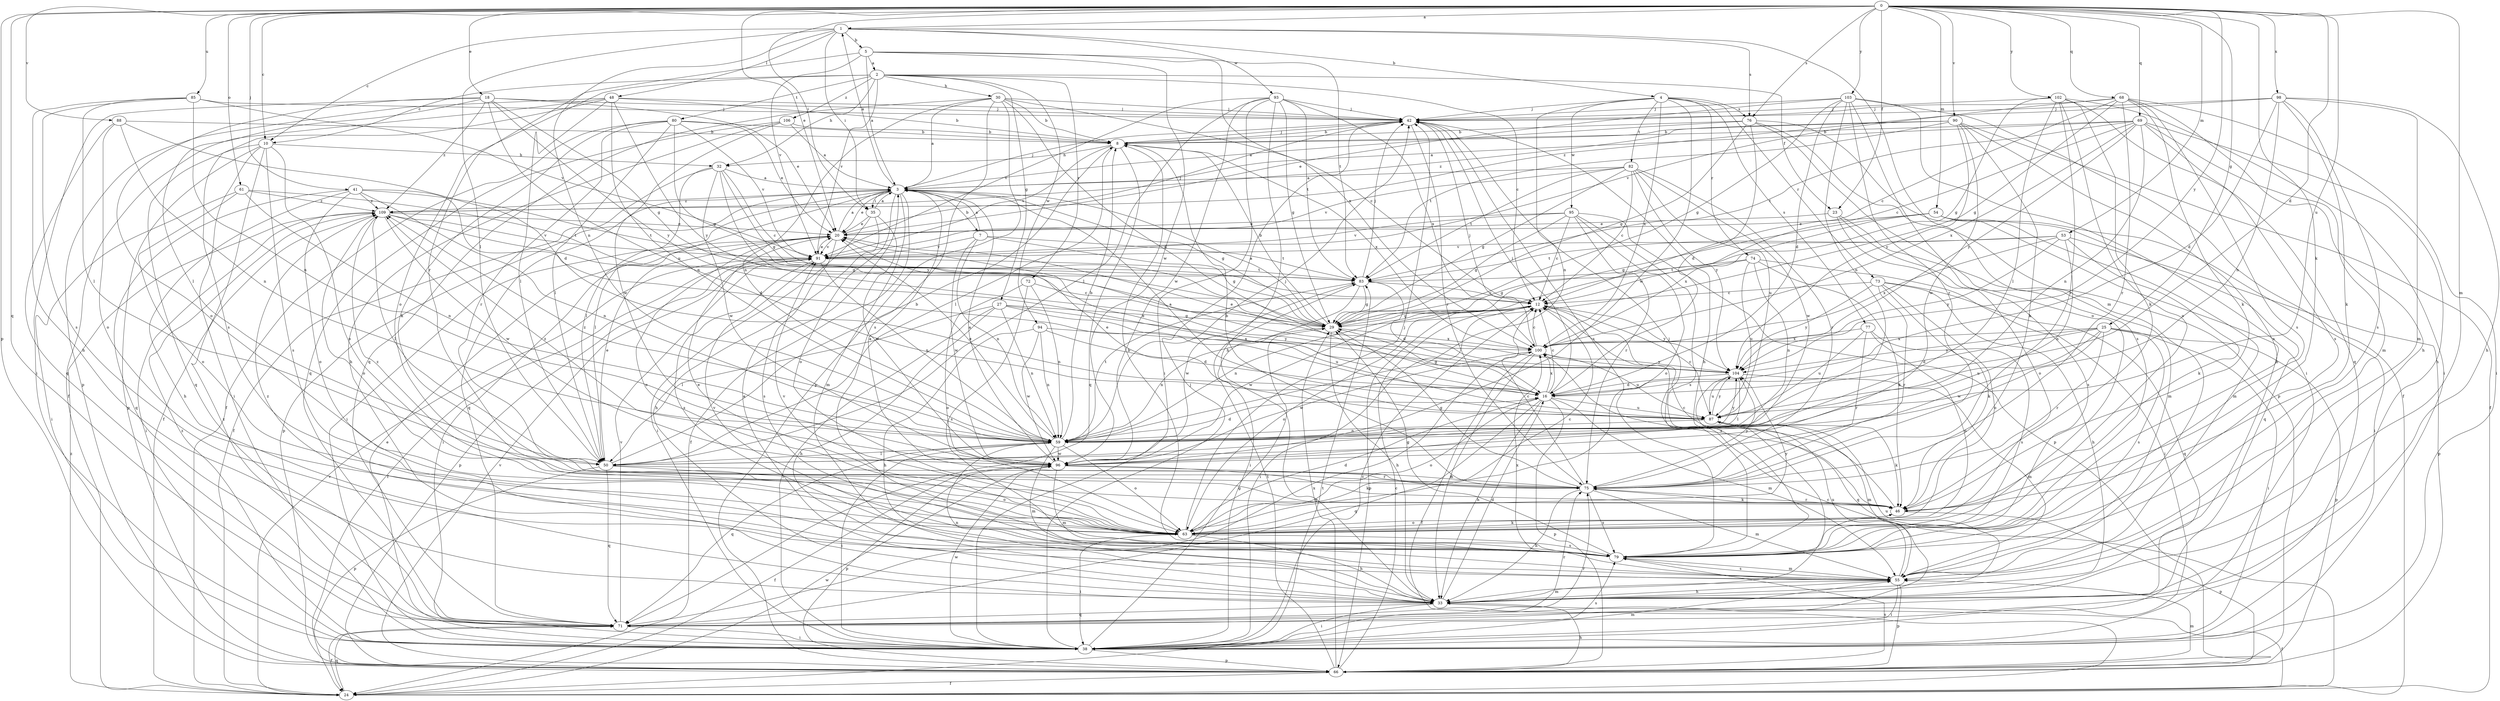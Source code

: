 strict digraph  {
0;
1;
2;
3;
4;
5;
7;
8;
10;
12;
16;
18;
20;
23;
24;
25;
27;
29;
30;
32;
33;
35;
38;
41;
42;
46;
48;
50;
53;
54;
55;
59;
61;
63;
66;
68;
69;
71;
72;
73;
74;
75;
76;
77;
79;
80;
82;
83;
85;
87;
88;
90;
91;
93;
94;
95;
96;
98;
100;
102;
103;
104;
106;
109;
0 -> 1  [label=a];
0 -> 10  [label=c];
0 -> 16  [label=d];
0 -> 18  [label=e];
0 -> 20  [label=e];
0 -> 23  [label=f];
0 -> 25  [label=g];
0 -> 35  [label=i];
0 -> 41  [label=j];
0 -> 46  [label=k];
0 -> 53  [label=m];
0 -> 54  [label=m];
0 -> 55  [label=m];
0 -> 61  [label=o];
0 -> 66  [label=p];
0 -> 68  [label=q];
0 -> 69  [label=q];
0 -> 71  [label=q];
0 -> 76  [label=s];
0 -> 85  [label=u];
0 -> 87  [label=u];
0 -> 88  [label=v];
0 -> 90  [label=v];
0 -> 98  [label=x];
0 -> 102  [label=y];
0 -> 103  [label=y];
0 -> 104  [label=y];
1 -> 4  [label=b];
1 -> 5  [label=b];
1 -> 10  [label=c];
1 -> 35  [label=i];
1 -> 48  [label=l];
1 -> 50  [label=l];
1 -> 55  [label=m];
1 -> 59  [label=n];
1 -> 76  [label=s];
1 -> 93  [label=w];
2 -> 10  [label=c];
2 -> 12  [label=c];
2 -> 23  [label=f];
2 -> 27  [label=g];
2 -> 30  [label=h];
2 -> 32  [label=h];
2 -> 63  [label=o];
2 -> 72  [label=r];
2 -> 80  [label=t];
2 -> 91  [label=v];
2 -> 94  [label=w];
2 -> 106  [label=z];
3 -> 1  [label=a];
3 -> 7  [label=b];
3 -> 20  [label=e];
3 -> 24  [label=f];
3 -> 29  [label=g];
3 -> 35  [label=i];
3 -> 38  [label=i];
3 -> 42  [label=j];
3 -> 50  [label=l];
3 -> 55  [label=m];
3 -> 63  [label=o];
3 -> 66  [label=p];
3 -> 71  [label=q];
3 -> 109  [label=z];
4 -> 42  [label=j];
4 -> 59  [label=n];
4 -> 73  [label=r];
4 -> 74  [label=r];
4 -> 76  [label=s];
4 -> 77  [label=s];
4 -> 82  [label=t];
4 -> 95  [label=w];
4 -> 96  [label=w];
4 -> 100  [label=x];
5 -> 2  [label=a];
5 -> 3  [label=a];
5 -> 75  [label=r];
5 -> 83  [label=t];
5 -> 91  [label=v];
5 -> 96  [label=w];
5 -> 100  [label=x];
7 -> 3  [label=a];
7 -> 29  [label=g];
7 -> 59  [label=n];
7 -> 83  [label=t];
7 -> 91  [label=v];
7 -> 96  [label=w];
8 -> 32  [label=h];
8 -> 42  [label=j];
8 -> 50  [label=l];
8 -> 71  [label=q];
8 -> 91  [label=v];
8 -> 100  [label=x];
10 -> 24  [label=f];
10 -> 32  [label=h];
10 -> 38  [label=i];
10 -> 63  [label=o];
10 -> 66  [label=p];
10 -> 71  [label=q];
10 -> 79  [label=s];
12 -> 29  [label=g];
12 -> 38  [label=i];
12 -> 59  [label=n];
12 -> 63  [label=o];
12 -> 66  [label=p];
12 -> 96  [label=w];
12 -> 104  [label=y];
16 -> 12  [label=c];
16 -> 20  [label=e];
16 -> 29  [label=g];
16 -> 33  [label=h];
16 -> 42  [label=j];
16 -> 55  [label=m];
16 -> 63  [label=o];
16 -> 66  [label=p];
16 -> 71  [label=q];
16 -> 87  [label=u];
16 -> 100  [label=x];
18 -> 20  [label=e];
18 -> 29  [label=g];
18 -> 38  [label=i];
18 -> 42  [label=j];
18 -> 50  [label=l];
18 -> 63  [label=o];
18 -> 87  [label=u];
18 -> 104  [label=y];
18 -> 109  [label=z];
20 -> 3  [label=a];
20 -> 38  [label=i];
20 -> 42  [label=j];
20 -> 63  [label=o];
20 -> 79  [label=s];
20 -> 91  [label=v];
23 -> 20  [label=e];
23 -> 55  [label=m];
23 -> 63  [label=o];
23 -> 79  [label=s];
24 -> 12  [label=c];
24 -> 71  [label=q];
24 -> 83  [label=t];
24 -> 91  [label=v];
24 -> 96  [label=w];
24 -> 109  [label=z];
25 -> 16  [label=d];
25 -> 38  [label=i];
25 -> 66  [label=p];
25 -> 75  [label=r];
25 -> 79  [label=s];
25 -> 87  [label=u];
25 -> 96  [label=w];
25 -> 100  [label=x];
25 -> 104  [label=y];
27 -> 29  [label=g];
27 -> 33  [label=h];
27 -> 38  [label=i];
27 -> 50  [label=l];
27 -> 59  [label=n];
27 -> 87  [label=u];
27 -> 104  [label=y];
29 -> 3  [label=a];
29 -> 8  [label=b];
29 -> 33  [label=h];
29 -> 59  [label=n];
29 -> 100  [label=x];
30 -> 3  [label=a];
30 -> 8  [label=b];
30 -> 12  [label=c];
30 -> 16  [label=d];
30 -> 42  [label=j];
30 -> 59  [label=n];
30 -> 66  [label=p];
30 -> 71  [label=q];
30 -> 79  [label=s];
32 -> 3  [label=a];
32 -> 12  [label=c];
32 -> 24  [label=f];
32 -> 29  [label=g];
32 -> 50  [label=l];
32 -> 96  [label=w];
32 -> 104  [label=y];
33 -> 3  [label=a];
33 -> 16  [label=d];
33 -> 24  [label=f];
33 -> 38  [label=i];
33 -> 55  [label=m];
33 -> 59  [label=n];
33 -> 71  [label=q];
33 -> 87  [label=u];
35 -> 3  [label=a];
35 -> 20  [label=e];
35 -> 33  [label=h];
35 -> 38  [label=i];
35 -> 96  [label=w];
38 -> 12  [label=c];
38 -> 20  [label=e];
38 -> 29  [label=g];
38 -> 42  [label=j];
38 -> 55  [label=m];
38 -> 66  [label=p];
38 -> 75  [label=r];
38 -> 79  [label=s];
38 -> 96  [label=w];
38 -> 109  [label=z];
41 -> 16  [label=d];
41 -> 33  [label=h];
41 -> 59  [label=n];
41 -> 63  [label=o];
41 -> 71  [label=q];
41 -> 83  [label=t];
41 -> 109  [label=z];
42 -> 8  [label=b];
42 -> 33  [label=h];
42 -> 75  [label=r];
42 -> 79  [label=s];
46 -> 12  [label=c];
46 -> 63  [label=o];
46 -> 66  [label=p];
46 -> 75  [label=r];
46 -> 100  [label=x];
46 -> 109  [label=z];
48 -> 8  [label=b];
48 -> 24  [label=f];
48 -> 42  [label=j];
48 -> 50  [label=l];
48 -> 59  [label=n];
48 -> 66  [label=p];
48 -> 79  [label=s];
48 -> 104  [label=y];
50 -> 8  [label=b];
50 -> 20  [label=e];
50 -> 63  [label=o];
50 -> 66  [label=p];
50 -> 71  [label=q];
50 -> 75  [label=r];
53 -> 46  [label=k];
53 -> 59  [label=n];
53 -> 66  [label=p];
53 -> 83  [label=t];
53 -> 91  [label=v];
53 -> 100  [label=x];
53 -> 104  [label=y];
54 -> 20  [label=e];
54 -> 29  [label=g];
54 -> 38  [label=i];
54 -> 55  [label=m];
54 -> 71  [label=q];
54 -> 100  [label=x];
55 -> 33  [label=h];
55 -> 38  [label=i];
55 -> 66  [label=p];
55 -> 79  [label=s];
55 -> 87  [label=u];
55 -> 100  [label=x];
55 -> 109  [label=z];
59 -> 8  [label=b];
59 -> 16  [label=d];
59 -> 20  [label=e];
59 -> 38  [label=i];
59 -> 42  [label=j];
59 -> 50  [label=l];
59 -> 55  [label=m];
59 -> 63  [label=o];
59 -> 71  [label=q];
59 -> 83  [label=t];
59 -> 96  [label=w];
59 -> 104  [label=y];
59 -> 109  [label=z];
61 -> 38  [label=i];
61 -> 59  [label=n];
61 -> 63  [label=o];
61 -> 83  [label=t];
61 -> 109  [label=z];
63 -> 12  [label=c];
63 -> 16  [label=d];
63 -> 20  [label=e];
63 -> 33  [label=h];
63 -> 38  [label=i];
63 -> 42  [label=j];
63 -> 46  [label=k];
63 -> 79  [label=s];
63 -> 91  [label=v];
63 -> 104  [label=y];
66 -> 12  [label=c];
66 -> 24  [label=f];
66 -> 29  [label=g];
66 -> 33  [label=h];
66 -> 55  [label=m];
66 -> 79  [label=s];
66 -> 83  [label=t];
66 -> 91  [label=v];
68 -> 12  [label=c];
68 -> 29  [label=g];
68 -> 33  [label=h];
68 -> 38  [label=i];
68 -> 42  [label=j];
68 -> 46  [label=k];
68 -> 75  [label=r];
68 -> 79  [label=s];
68 -> 91  [label=v];
69 -> 3  [label=a];
69 -> 8  [label=b];
69 -> 12  [label=c];
69 -> 33  [label=h];
69 -> 55  [label=m];
69 -> 59  [label=n];
69 -> 79  [label=s];
69 -> 83  [label=t];
69 -> 100  [label=x];
69 -> 104  [label=y];
71 -> 24  [label=f];
71 -> 38  [label=i];
71 -> 75  [label=r];
71 -> 91  [label=v];
71 -> 100  [label=x];
71 -> 109  [label=z];
72 -> 12  [label=c];
72 -> 59  [label=n];
72 -> 63  [label=o];
72 -> 79  [label=s];
73 -> 12  [label=c];
73 -> 33  [label=h];
73 -> 46  [label=k];
73 -> 63  [label=o];
73 -> 71  [label=q];
73 -> 75  [label=r];
73 -> 104  [label=y];
74 -> 29  [label=g];
74 -> 38  [label=i];
74 -> 46  [label=k];
74 -> 59  [label=n];
74 -> 83  [label=t];
74 -> 87  [label=u];
75 -> 3  [label=a];
75 -> 8  [label=b];
75 -> 12  [label=c];
75 -> 29  [label=g];
75 -> 33  [label=h];
75 -> 46  [label=k];
75 -> 55  [label=m];
75 -> 79  [label=s];
75 -> 104  [label=y];
76 -> 3  [label=a];
76 -> 8  [label=b];
76 -> 16  [label=d];
76 -> 29  [label=g];
76 -> 33  [label=h];
76 -> 66  [label=p];
76 -> 79  [label=s];
77 -> 63  [label=o];
77 -> 75  [label=r];
77 -> 79  [label=s];
77 -> 87  [label=u];
77 -> 100  [label=x];
79 -> 8  [label=b];
79 -> 29  [label=g];
79 -> 42  [label=j];
79 -> 55  [label=m];
79 -> 91  [label=v];
80 -> 8  [label=b];
80 -> 20  [label=e];
80 -> 24  [label=f];
80 -> 29  [label=g];
80 -> 46  [label=k];
80 -> 50  [label=l];
80 -> 75  [label=r];
80 -> 91  [label=v];
82 -> 3  [label=a];
82 -> 12  [label=c];
82 -> 29  [label=g];
82 -> 75  [label=r];
82 -> 83  [label=t];
82 -> 87  [label=u];
82 -> 91  [label=v];
82 -> 96  [label=w];
82 -> 104  [label=y];
83 -> 12  [label=c];
83 -> 16  [label=d];
83 -> 29  [label=g];
83 -> 38  [label=i];
83 -> 42  [label=j];
83 -> 96  [label=w];
85 -> 33  [label=h];
85 -> 42  [label=j];
85 -> 50  [label=l];
85 -> 59  [label=n];
85 -> 79  [label=s];
85 -> 91  [label=v];
87 -> 3  [label=a];
87 -> 12  [label=c];
87 -> 20  [label=e];
87 -> 46  [label=k];
87 -> 55  [label=m];
87 -> 59  [label=n];
87 -> 104  [label=y];
88 -> 8  [label=b];
88 -> 16  [label=d];
88 -> 59  [label=n];
88 -> 63  [label=o];
88 -> 71  [label=q];
90 -> 8  [label=b];
90 -> 24  [label=f];
90 -> 46  [label=k];
90 -> 79  [label=s];
90 -> 83  [label=t];
90 -> 96  [label=w];
90 -> 104  [label=y];
90 -> 109  [label=z];
91 -> 20  [label=e];
91 -> 24  [label=f];
91 -> 59  [label=n];
91 -> 66  [label=p];
91 -> 79  [label=s];
91 -> 83  [label=t];
93 -> 29  [label=g];
93 -> 33  [label=h];
93 -> 38  [label=i];
93 -> 42  [label=j];
93 -> 50  [label=l];
93 -> 83  [label=t];
93 -> 91  [label=v];
93 -> 96  [label=w];
93 -> 100  [label=x];
94 -> 16  [label=d];
94 -> 33  [label=h];
94 -> 59  [label=n];
94 -> 96  [label=w];
94 -> 100  [label=x];
95 -> 12  [label=c];
95 -> 20  [label=e];
95 -> 29  [label=g];
95 -> 63  [label=o];
95 -> 66  [label=p];
95 -> 75  [label=r];
95 -> 79  [label=s];
95 -> 91  [label=v];
96 -> 3  [label=a];
96 -> 24  [label=f];
96 -> 46  [label=k];
96 -> 55  [label=m];
96 -> 66  [label=p];
96 -> 75  [label=r];
96 -> 109  [label=z];
98 -> 16  [label=d];
98 -> 33  [label=h];
98 -> 42  [label=j];
98 -> 46  [label=k];
98 -> 55  [label=m];
98 -> 59  [label=n];
98 -> 79  [label=s];
98 -> 109  [label=z];
100 -> 12  [label=c];
100 -> 24  [label=f];
100 -> 33  [label=h];
100 -> 42  [label=j];
100 -> 87  [label=u];
100 -> 96  [label=w];
100 -> 104  [label=y];
102 -> 29  [label=g];
102 -> 38  [label=i];
102 -> 42  [label=j];
102 -> 46  [label=k];
102 -> 50  [label=l];
102 -> 63  [label=o];
102 -> 71  [label=q];
102 -> 75  [label=r];
103 -> 16  [label=d];
103 -> 20  [label=e];
103 -> 24  [label=f];
103 -> 29  [label=g];
103 -> 38  [label=i];
103 -> 42  [label=j];
103 -> 59  [label=n];
103 -> 63  [label=o];
103 -> 75  [label=r];
104 -> 16  [label=d];
104 -> 20  [label=e];
104 -> 50  [label=l];
104 -> 55  [label=m];
104 -> 71  [label=q];
104 -> 87  [label=u];
106 -> 3  [label=a];
106 -> 8  [label=b];
106 -> 33  [label=h];
106 -> 71  [label=q];
106 -> 96  [label=w];
109 -> 20  [label=e];
109 -> 29  [label=g];
109 -> 38  [label=i];
109 -> 50  [label=l];
109 -> 63  [label=o];
109 -> 91  [label=v];
109 -> 96  [label=w];
}
